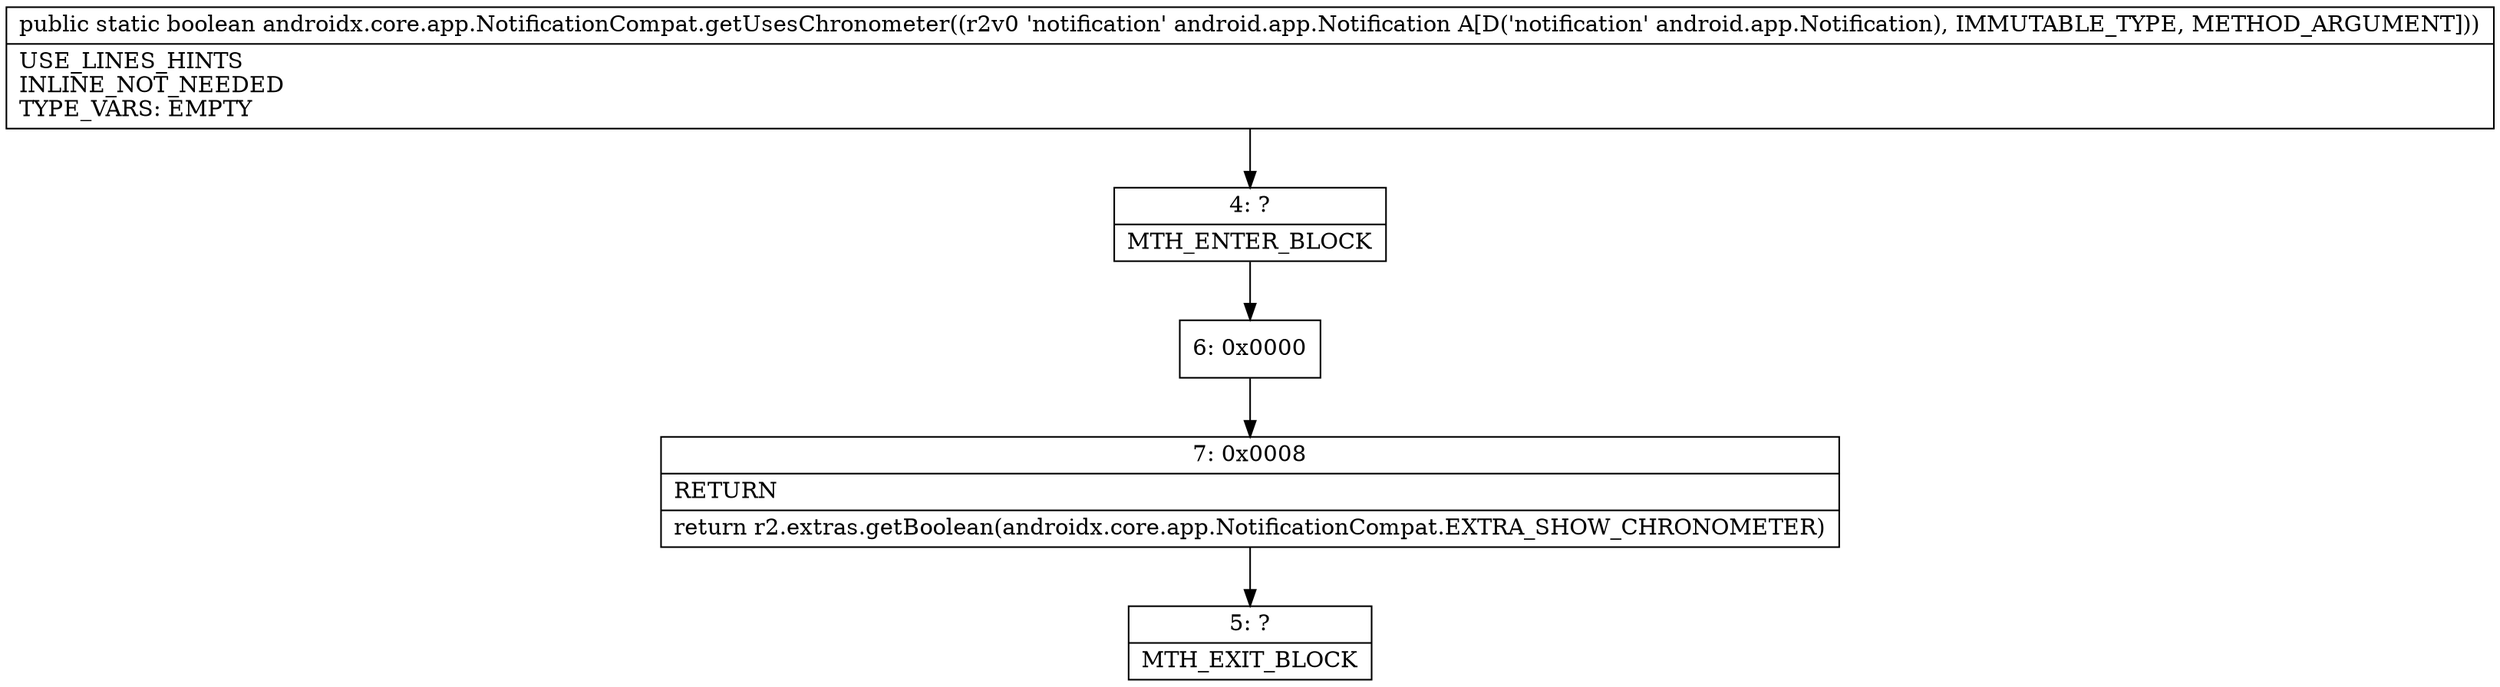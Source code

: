 digraph "CFG forandroidx.core.app.NotificationCompat.getUsesChronometer(Landroid\/app\/Notification;)Z" {
Node_4 [shape=record,label="{4\:\ ?|MTH_ENTER_BLOCK\l}"];
Node_6 [shape=record,label="{6\:\ 0x0000}"];
Node_7 [shape=record,label="{7\:\ 0x0008|RETURN\l|return r2.extras.getBoolean(androidx.core.app.NotificationCompat.EXTRA_SHOW_CHRONOMETER)\l}"];
Node_5 [shape=record,label="{5\:\ ?|MTH_EXIT_BLOCK\l}"];
MethodNode[shape=record,label="{public static boolean androidx.core.app.NotificationCompat.getUsesChronometer((r2v0 'notification' android.app.Notification A[D('notification' android.app.Notification), IMMUTABLE_TYPE, METHOD_ARGUMENT]))  | USE_LINES_HINTS\lINLINE_NOT_NEEDED\lTYPE_VARS: EMPTY\l}"];
MethodNode -> Node_4;Node_4 -> Node_6;
Node_6 -> Node_7;
Node_7 -> Node_5;
}

